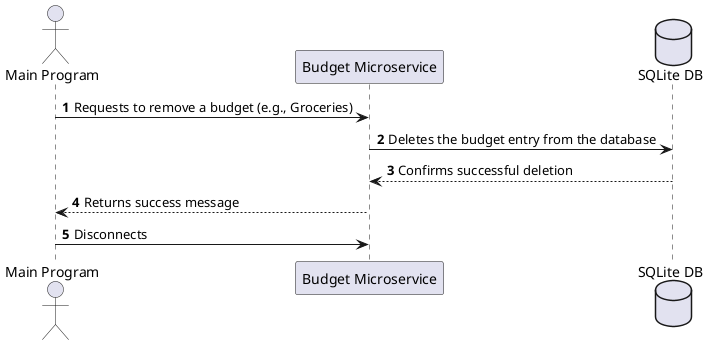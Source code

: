 @startuml
autonumber
actor "Main Program" as Client
participant "Budget Microservice" as Server
database "SQLite DB" as DB

Client -> Server : Requests to remove a budget (e.g., Groceries)
Server -> DB : Deletes the budget entry from the database
DB --> Server : Confirms successful deletion
Server --> Client : Returns success message
Client -> Server : Disconnects

@enduml
